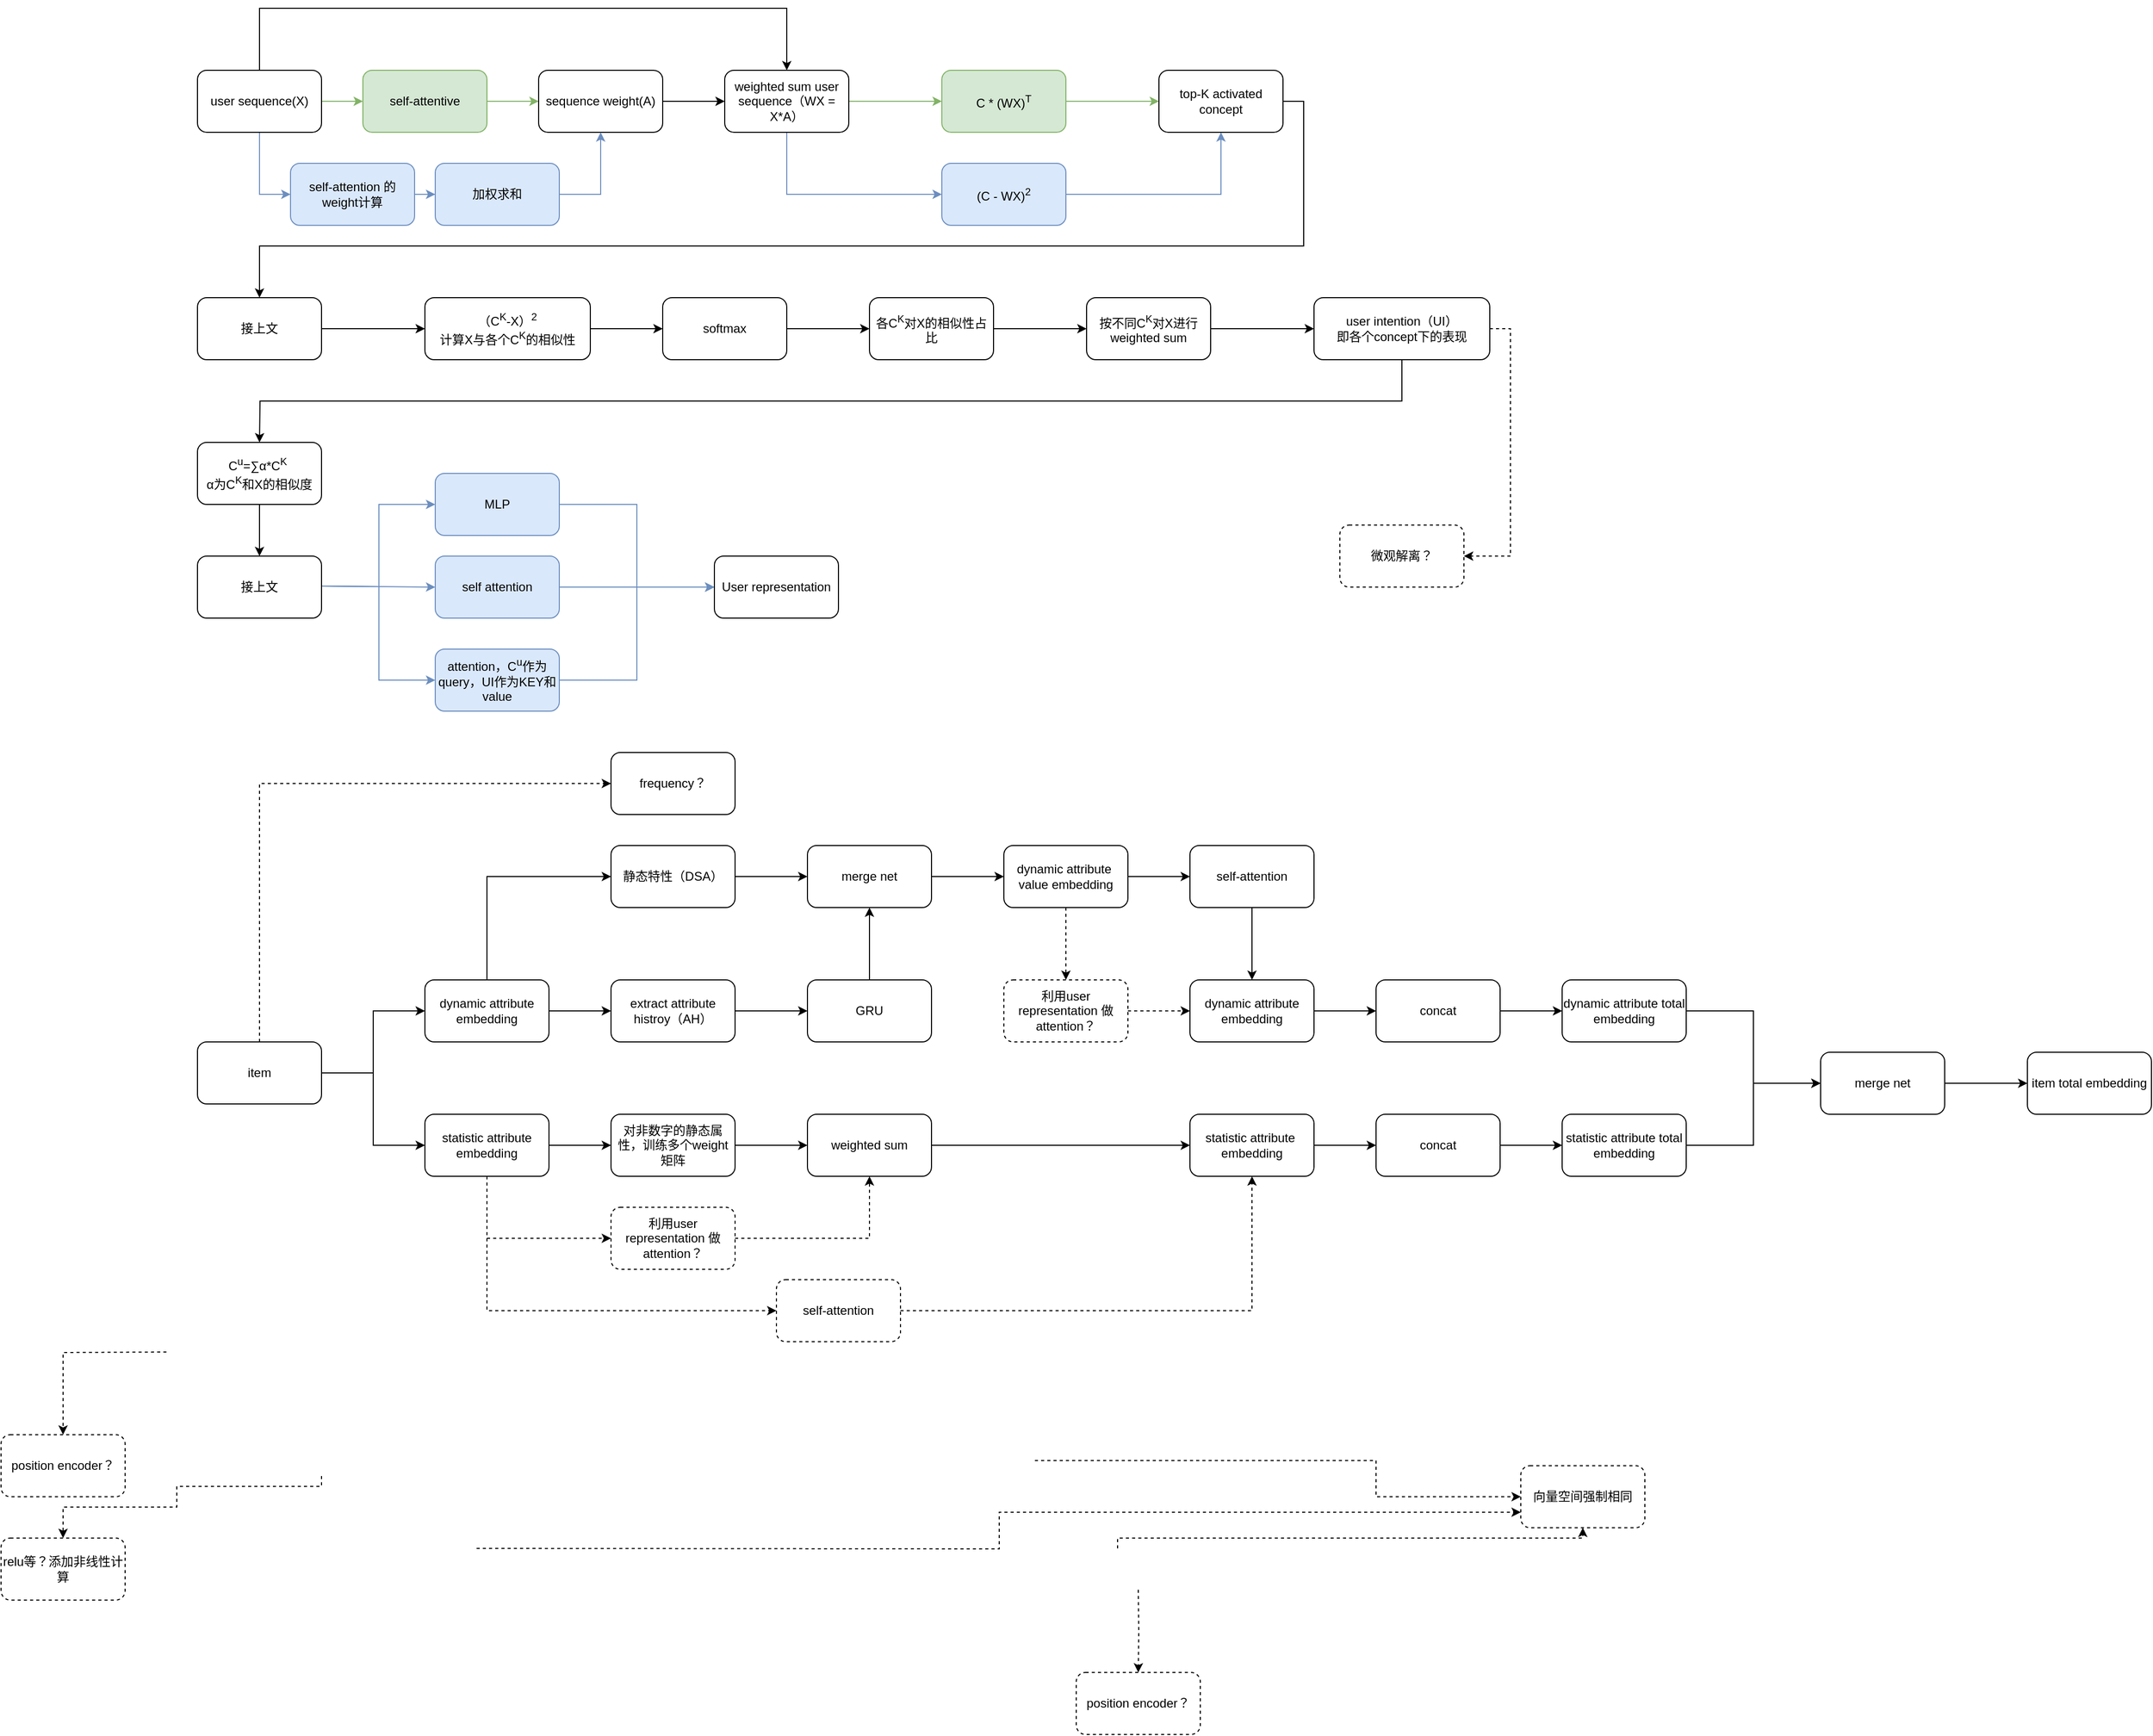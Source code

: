 <mxfile version="21.6.1" type="github">
  <diagram id="C5RBs43oDa-KdzZeNtuy" name="Page-1">
    <mxGraphModel dx="1075" dy="824" grid="1" gridSize="10" guides="1" tooltips="1" connect="1" arrows="1" fold="1" page="1" pageScale="1" pageWidth="4681" pageHeight="3300" math="0" shadow="0">
      <root>
        <mxCell id="WIyWlLk6GJQsqaUBKTNV-0" />
        <mxCell id="WIyWlLk6GJQsqaUBKTNV-1" parent="WIyWlLk6GJQsqaUBKTNV-0" />
        <mxCell id="2eAAJyF8k7LBZb5_VXcL-2" style="edgeStyle=orthogonalEdgeStyle;rounded=0;orthogonalLoop=1;jettySize=auto;html=1;exitX=1;exitY=0.5;exitDx=0;exitDy=0;strokeColor=#82b366;fillColor=#d5e8d4;" parent="WIyWlLk6GJQsqaUBKTNV-1" source="2eAAJyF8k7LBZb5_VXcL-0" target="2eAAJyF8k7LBZb5_VXcL-1" edge="1">
          <mxGeometry relative="1" as="geometry" />
        </mxCell>
        <mxCell id="2eAAJyF8k7LBZb5_VXcL-6" style="edgeStyle=orthogonalEdgeStyle;rounded=0;orthogonalLoop=1;jettySize=auto;html=1;exitX=0.5;exitY=1;exitDx=0;exitDy=0;entryX=0;entryY=0.5;entryDx=0;entryDy=0;strokeColor=#6c8ebf;fillColor=#dae8fc;" parent="WIyWlLk6GJQsqaUBKTNV-1" source="2eAAJyF8k7LBZb5_VXcL-0" target="2eAAJyF8k7LBZb5_VXcL-5" edge="1">
          <mxGeometry relative="1" as="geometry" />
        </mxCell>
        <mxCell id="2eAAJyF8k7LBZb5_VXcL-11" style="edgeStyle=orthogonalEdgeStyle;rounded=0;orthogonalLoop=1;jettySize=auto;html=1;exitX=0.5;exitY=0;exitDx=0;exitDy=0;entryX=0.5;entryY=0;entryDx=0;entryDy=0;" parent="WIyWlLk6GJQsqaUBKTNV-1" source="2eAAJyF8k7LBZb5_VXcL-0" target="2eAAJyF8k7LBZb5_VXcL-10" edge="1">
          <mxGeometry relative="1" as="geometry">
            <Array as="points">
              <mxPoint x="350" y="60" />
              <mxPoint x="860" y="60" />
            </Array>
          </mxGeometry>
        </mxCell>
        <mxCell id="NYPE7BBfCQJ-sV1czfvc-1" style="edgeStyle=orthogonalEdgeStyle;rounded=0;orthogonalLoop=1;jettySize=auto;html=1;exitX=0;exitY=0.5;exitDx=0;exitDy=0;entryX=0.5;entryY=0;entryDx=0;entryDy=0;dashed=1;" edge="1" parent="WIyWlLk6GJQsqaUBKTNV-1" target="NYPE7BBfCQJ-sV1czfvc-0">
          <mxGeometry relative="1" as="geometry">
            <mxPoint x="260" y="1360" as="sourcePoint" />
          </mxGeometry>
        </mxCell>
        <mxCell id="2eAAJyF8k7LBZb5_VXcL-0" value="user sequence(X)" style="rounded=1;whiteSpace=wrap;html=1;" parent="WIyWlLk6GJQsqaUBKTNV-1" vertex="1">
          <mxGeometry x="290" y="120" width="120" height="60" as="geometry" />
        </mxCell>
        <mxCell id="2eAAJyF8k7LBZb5_VXcL-14" style="edgeStyle=orthogonalEdgeStyle;rounded=0;orthogonalLoop=1;jettySize=auto;html=1;exitX=1;exitY=0.5;exitDx=0;exitDy=0;entryX=0;entryY=0.5;entryDx=0;entryDy=0;strokeColor=#82b366;fillColor=#d5e8d4;" parent="WIyWlLk6GJQsqaUBKTNV-1" source="2eAAJyF8k7LBZb5_VXcL-1" target="2eAAJyF8k7LBZb5_VXcL-3" edge="1">
          <mxGeometry relative="1" as="geometry" />
        </mxCell>
        <mxCell id="2eAAJyF8k7LBZb5_VXcL-1" value="self-attentive" style="rounded=1;whiteSpace=wrap;html=1;strokeColor=#82b366;fillColor=#d5e8d4;" parent="WIyWlLk6GJQsqaUBKTNV-1" vertex="1">
          <mxGeometry x="450" y="120" width="120" height="60" as="geometry" />
        </mxCell>
        <mxCell id="2eAAJyF8k7LBZb5_VXcL-12" style="edgeStyle=orthogonalEdgeStyle;rounded=0;orthogonalLoop=1;jettySize=auto;html=1;exitX=1;exitY=0.5;exitDx=0;exitDy=0;" parent="WIyWlLk6GJQsqaUBKTNV-1" source="2eAAJyF8k7LBZb5_VXcL-3" target="2eAAJyF8k7LBZb5_VXcL-10" edge="1">
          <mxGeometry relative="1" as="geometry" />
        </mxCell>
        <mxCell id="2eAAJyF8k7LBZb5_VXcL-3" value="sequence weight(A)" style="rounded=1;whiteSpace=wrap;html=1;" parent="WIyWlLk6GJQsqaUBKTNV-1" vertex="1">
          <mxGeometry x="620" y="120" width="120" height="60" as="geometry" />
        </mxCell>
        <mxCell id="2eAAJyF8k7LBZb5_VXcL-8" style="edgeStyle=orthogonalEdgeStyle;rounded=0;orthogonalLoop=1;jettySize=auto;html=1;exitX=1;exitY=0.5;exitDx=0;exitDy=0;strokeColor=#6c8ebf;fillColor=#dae8fc;" parent="WIyWlLk6GJQsqaUBKTNV-1" source="2eAAJyF8k7LBZb5_VXcL-5" target="2eAAJyF8k7LBZb5_VXcL-7" edge="1">
          <mxGeometry relative="1" as="geometry" />
        </mxCell>
        <mxCell id="NYPE7BBfCQJ-sV1czfvc-3" style="edgeStyle=orthogonalEdgeStyle;rounded=0;orthogonalLoop=1;jettySize=auto;html=1;exitX=0.5;exitY=1;exitDx=0;exitDy=0;entryX=0.5;entryY=0;entryDx=0;entryDy=0;dashed=1;" edge="1" parent="WIyWlLk6GJQsqaUBKTNV-1" target="NYPE7BBfCQJ-sV1czfvc-2">
          <mxGeometry relative="1" as="geometry">
            <mxPoint x="410" y="1480" as="sourcePoint" />
            <Array as="points">
              <mxPoint x="410" y="1490" />
              <mxPoint x="270" y="1490" />
              <mxPoint x="270" y="1510" />
              <mxPoint x="160" y="1510" />
            </Array>
          </mxGeometry>
        </mxCell>
        <mxCell id="2eAAJyF8k7LBZb5_VXcL-5" value="self-attention 的 weight计算" style="rounded=1;whiteSpace=wrap;html=1;strokeColor=#6c8ebf;fillColor=#dae8fc;" parent="WIyWlLk6GJQsqaUBKTNV-1" vertex="1">
          <mxGeometry x="380" y="210" width="120" height="60" as="geometry" />
        </mxCell>
        <mxCell id="2eAAJyF8k7LBZb5_VXcL-9" style="edgeStyle=orthogonalEdgeStyle;rounded=0;orthogonalLoop=1;jettySize=auto;html=1;exitX=1;exitY=0.5;exitDx=0;exitDy=0;entryX=0.5;entryY=1;entryDx=0;entryDy=0;strokeColor=#6c8ebf;fillColor=#dae8fc;" parent="WIyWlLk6GJQsqaUBKTNV-1" source="2eAAJyF8k7LBZb5_VXcL-7" target="2eAAJyF8k7LBZb5_VXcL-3" edge="1">
          <mxGeometry relative="1" as="geometry" />
        </mxCell>
        <mxCell id="2eAAJyF8k7LBZb5_VXcL-7" value="加权求和" style="rounded=1;whiteSpace=wrap;html=1;strokeColor=#6c8ebf;fillColor=#dae8fc;" parent="WIyWlLk6GJQsqaUBKTNV-1" vertex="1">
          <mxGeometry x="520" y="210" width="120" height="60" as="geometry" />
        </mxCell>
        <mxCell id="2eAAJyF8k7LBZb5_VXcL-19" style="edgeStyle=orthogonalEdgeStyle;rounded=0;orthogonalLoop=1;jettySize=auto;html=1;exitX=1;exitY=0.5;exitDx=0;exitDy=0;fillColor=#d5e8d4;strokeColor=#82b366;" parent="WIyWlLk6GJQsqaUBKTNV-1" source="2eAAJyF8k7LBZb5_VXcL-10" edge="1">
          <mxGeometry relative="1" as="geometry">
            <mxPoint x="1010" y="150" as="targetPoint" />
          </mxGeometry>
        </mxCell>
        <mxCell id="2eAAJyF8k7LBZb5_VXcL-23" style="edgeStyle=orthogonalEdgeStyle;rounded=0;orthogonalLoop=1;jettySize=auto;html=1;exitX=0.5;exitY=1;exitDx=0;exitDy=0;entryX=0;entryY=0.5;entryDx=0;entryDy=0;fillColor=#dae8fc;strokeColor=#6c8ebf;" parent="WIyWlLk6GJQsqaUBKTNV-1" source="2eAAJyF8k7LBZb5_VXcL-10" target="2eAAJyF8k7LBZb5_VXcL-21" edge="1">
          <mxGeometry relative="1" as="geometry" />
        </mxCell>
        <mxCell id="2eAAJyF8k7LBZb5_VXcL-10" value="weighted sum user sequence（WX = X*A）" style="rounded=1;whiteSpace=wrap;html=1;" parent="WIyWlLk6GJQsqaUBKTNV-1" vertex="1">
          <mxGeometry x="800" y="120" width="120" height="60" as="geometry" />
        </mxCell>
        <mxCell id="2eAAJyF8k7LBZb5_VXcL-25" style="edgeStyle=orthogonalEdgeStyle;rounded=0;orthogonalLoop=1;jettySize=auto;html=1;exitX=1;exitY=0.5;exitDx=0;exitDy=0;entryX=0;entryY=0.5;entryDx=0;entryDy=0;fillColor=#d5e8d4;strokeColor=#82b366;" parent="WIyWlLk6GJQsqaUBKTNV-1" source="2eAAJyF8k7LBZb5_VXcL-20" target="2eAAJyF8k7LBZb5_VXcL-24" edge="1">
          <mxGeometry relative="1" as="geometry" />
        </mxCell>
        <mxCell id="2eAAJyF8k7LBZb5_VXcL-20" value="C * (WX)&lt;sup&gt;T&lt;/sup&gt;" style="rounded=1;whiteSpace=wrap;html=1;fillColor=#d5e8d4;strokeColor=#82b366;" parent="WIyWlLk6GJQsqaUBKTNV-1" vertex="1">
          <mxGeometry x="1010" y="120" width="120" height="60" as="geometry" />
        </mxCell>
        <mxCell id="2eAAJyF8k7LBZb5_VXcL-26" style="edgeStyle=orthogonalEdgeStyle;rounded=0;orthogonalLoop=1;jettySize=auto;html=1;exitX=1;exitY=0.5;exitDx=0;exitDy=0;entryX=0.5;entryY=1;entryDx=0;entryDy=0;fillColor=#dae8fc;strokeColor=#6c8ebf;" parent="WIyWlLk6GJQsqaUBKTNV-1" source="2eAAJyF8k7LBZb5_VXcL-21" target="2eAAJyF8k7LBZb5_VXcL-24" edge="1">
          <mxGeometry relative="1" as="geometry" />
        </mxCell>
        <mxCell id="NYPE7BBfCQJ-sV1czfvc-10" style="edgeStyle=orthogonalEdgeStyle;rounded=0;orthogonalLoop=1;jettySize=auto;html=1;exitX=1;exitY=0.75;exitDx=0;exitDy=0;dashed=1;" edge="1" parent="WIyWlLk6GJQsqaUBKTNV-1" target="NYPE7BBfCQJ-sV1czfvc-7">
          <mxGeometry relative="1" as="geometry">
            <mxPoint x="1100" y="1465" as="sourcePoint" />
            <Array as="points">
              <mxPoint x="1430" y="1465" />
              <mxPoint x="1430" y="1500" />
            </Array>
          </mxGeometry>
        </mxCell>
        <mxCell id="2eAAJyF8k7LBZb5_VXcL-21" value="(C - WX)&lt;sup&gt;2&lt;/sup&gt;" style="rounded=1;whiteSpace=wrap;html=1;fillColor=#dae8fc;strokeColor=#6c8ebf;" parent="WIyWlLk6GJQsqaUBKTNV-1" vertex="1">
          <mxGeometry x="1010" y="210" width="120" height="60" as="geometry" />
        </mxCell>
        <mxCell id="2eAAJyF8k7LBZb5_VXcL-28" style="edgeStyle=orthogonalEdgeStyle;rounded=0;orthogonalLoop=1;jettySize=auto;html=1;exitX=1;exitY=0.5;exitDx=0;exitDy=0;entryX=0.5;entryY=0;entryDx=0;entryDy=0;" parent="WIyWlLk6GJQsqaUBKTNV-1" source="2eAAJyF8k7LBZb5_VXcL-24" target="2eAAJyF8k7LBZb5_VXcL-27" edge="1">
          <mxGeometry relative="1" as="geometry">
            <Array as="points">
              <mxPoint x="1360" y="150" />
              <mxPoint x="1360" y="290" />
              <mxPoint x="350" y="290" />
            </Array>
          </mxGeometry>
        </mxCell>
        <mxCell id="2eAAJyF8k7LBZb5_VXcL-24" value="top-K activated concept" style="rounded=1;whiteSpace=wrap;html=1;" parent="WIyWlLk6GJQsqaUBKTNV-1" vertex="1">
          <mxGeometry x="1220" y="120" width="120" height="60" as="geometry" />
        </mxCell>
        <mxCell id="2eAAJyF8k7LBZb5_VXcL-31" style="edgeStyle=orthogonalEdgeStyle;rounded=0;orthogonalLoop=1;jettySize=auto;html=1;exitX=1;exitY=0.5;exitDx=0;exitDy=0;" parent="WIyWlLk6GJQsqaUBKTNV-1" source="2eAAJyF8k7LBZb5_VXcL-27" edge="1">
          <mxGeometry relative="1" as="geometry">
            <mxPoint x="510" y="370" as="targetPoint" />
          </mxGeometry>
        </mxCell>
        <mxCell id="2eAAJyF8k7LBZb5_VXcL-27" value="接上文" style="rounded=1;whiteSpace=wrap;html=1;" parent="WIyWlLk6GJQsqaUBKTNV-1" vertex="1">
          <mxGeometry x="290" y="340" width="120" height="60" as="geometry" />
        </mxCell>
        <mxCell id="2eAAJyF8k7LBZb5_VXcL-34" style="edgeStyle=orthogonalEdgeStyle;rounded=0;orthogonalLoop=1;jettySize=auto;html=1;exitX=1;exitY=0.5;exitDx=0;exitDy=0;" parent="WIyWlLk6GJQsqaUBKTNV-1" source="2eAAJyF8k7LBZb5_VXcL-32" edge="1">
          <mxGeometry relative="1" as="geometry">
            <mxPoint x="740" y="370" as="targetPoint" />
          </mxGeometry>
        </mxCell>
        <mxCell id="NYPE7BBfCQJ-sV1czfvc-11" style="edgeStyle=orthogonalEdgeStyle;rounded=0;orthogonalLoop=1;jettySize=auto;html=1;exitX=0.5;exitY=0;exitDx=0;exitDy=0;entryX=0;entryY=0.75;entryDx=0;entryDy=0;dashed=1;" edge="1" parent="WIyWlLk6GJQsqaUBKTNV-1" target="NYPE7BBfCQJ-sV1czfvc-7">
          <mxGeometry relative="1" as="geometry">
            <mxPoint x="560" y="1550" as="sourcePoint" />
          </mxGeometry>
        </mxCell>
        <mxCell id="2eAAJyF8k7LBZb5_VXcL-32" value="（C&lt;sup&gt;K&lt;/sup&gt;-X）&lt;sup&gt;2&lt;/sup&gt;&lt;br&gt;计算X与各个C&lt;sup&gt;K&lt;/sup&gt;的相似性" style="rounded=1;whiteSpace=wrap;html=1;" parent="WIyWlLk6GJQsqaUBKTNV-1" vertex="1">
          <mxGeometry x="510" y="340" width="160" height="60" as="geometry" />
        </mxCell>
        <mxCell id="2eAAJyF8k7LBZb5_VXcL-36" style="edgeStyle=orthogonalEdgeStyle;rounded=0;orthogonalLoop=1;jettySize=auto;html=1;exitX=1;exitY=0.5;exitDx=0;exitDy=0;" parent="WIyWlLk6GJQsqaUBKTNV-1" source="2eAAJyF8k7LBZb5_VXcL-35" edge="1">
          <mxGeometry relative="1" as="geometry">
            <mxPoint x="940" y="370" as="targetPoint" />
          </mxGeometry>
        </mxCell>
        <mxCell id="2eAAJyF8k7LBZb5_VXcL-35" value="softmax" style="rounded=1;whiteSpace=wrap;html=1;" parent="WIyWlLk6GJQsqaUBKTNV-1" vertex="1">
          <mxGeometry x="740" y="340" width="120" height="60" as="geometry" />
        </mxCell>
        <mxCell id="2eAAJyF8k7LBZb5_VXcL-38" style="edgeStyle=orthogonalEdgeStyle;rounded=0;orthogonalLoop=1;jettySize=auto;html=1;exitX=1;exitY=0.5;exitDx=0;exitDy=0;" parent="WIyWlLk6GJQsqaUBKTNV-1" source="2eAAJyF8k7LBZb5_VXcL-37" edge="1">
          <mxGeometry relative="1" as="geometry">
            <mxPoint x="1150" y="370" as="targetPoint" />
          </mxGeometry>
        </mxCell>
        <mxCell id="2eAAJyF8k7LBZb5_VXcL-37" value="各C&lt;sup style=&quot;border-color: var(--border-color);&quot;&gt;K&lt;/sup&gt;对X的相似性占比" style="rounded=1;whiteSpace=wrap;html=1;" parent="WIyWlLk6GJQsqaUBKTNV-1" vertex="1">
          <mxGeometry x="940" y="340" width="120" height="60" as="geometry" />
        </mxCell>
        <mxCell id="2eAAJyF8k7LBZb5_VXcL-41" style="edgeStyle=orthogonalEdgeStyle;rounded=0;orthogonalLoop=1;jettySize=auto;html=1;exitX=1;exitY=0.5;exitDx=0;exitDy=0;" parent="WIyWlLk6GJQsqaUBKTNV-1" source="2eAAJyF8k7LBZb5_VXcL-39" target="2eAAJyF8k7LBZb5_VXcL-40" edge="1">
          <mxGeometry relative="1" as="geometry" />
        </mxCell>
        <mxCell id="NYPE7BBfCQJ-sV1czfvc-12" style="edgeStyle=orthogonalEdgeStyle;rounded=0;orthogonalLoop=1;jettySize=auto;html=1;exitX=0.5;exitY=0;exitDx=0;exitDy=0;entryX=0.5;entryY=1;entryDx=0;entryDy=0;dashed=1;" edge="1" parent="WIyWlLk6GJQsqaUBKTNV-1" target="NYPE7BBfCQJ-sV1czfvc-7">
          <mxGeometry relative="1" as="geometry">
            <mxPoint x="1180" y="1550" as="sourcePoint" />
            <Array as="points">
              <mxPoint x="1180" y="1540" />
              <mxPoint x="1630" y="1540" />
            </Array>
          </mxGeometry>
        </mxCell>
        <mxCell id="NYPE7BBfCQJ-sV1czfvc-16" style="edgeStyle=orthogonalEdgeStyle;rounded=0;orthogonalLoop=1;jettySize=auto;html=1;exitX=0.5;exitY=1;exitDx=0;exitDy=0;entryX=0.5;entryY=0;entryDx=0;entryDy=0;dashed=1;" edge="1" parent="WIyWlLk6GJQsqaUBKTNV-1" target="NYPE7BBfCQJ-sV1czfvc-15">
          <mxGeometry relative="1" as="geometry">
            <mxPoint x="1200" y="1590" as="sourcePoint" />
          </mxGeometry>
        </mxCell>
        <mxCell id="2eAAJyF8k7LBZb5_VXcL-39" value="按不同C&lt;sup style=&quot;border-color: var(--border-color);&quot;&gt;K&lt;/sup&gt;对X进行weighted sum" style="rounded=1;whiteSpace=wrap;html=1;" parent="WIyWlLk6GJQsqaUBKTNV-1" vertex="1">
          <mxGeometry x="1150" y="340" width="120" height="60" as="geometry" />
        </mxCell>
        <mxCell id="2eAAJyF8k7LBZb5_VXcL-42" style="edgeStyle=orthogonalEdgeStyle;rounded=0;orthogonalLoop=1;jettySize=auto;html=1;exitX=0.5;exitY=1;exitDx=0;exitDy=0;" parent="WIyWlLk6GJQsqaUBKTNV-1" source="2eAAJyF8k7LBZb5_VXcL-40" edge="1">
          <mxGeometry relative="1" as="geometry">
            <mxPoint x="350" y="480" as="targetPoint" />
          </mxGeometry>
        </mxCell>
        <mxCell id="NYPE7BBfCQJ-sV1czfvc-21" style="edgeStyle=orthogonalEdgeStyle;rounded=0;orthogonalLoop=1;jettySize=auto;html=1;exitX=1;exitY=0.5;exitDx=0;exitDy=0;entryX=1;entryY=0.5;entryDx=0;entryDy=0;dashed=1;" edge="1" parent="WIyWlLk6GJQsqaUBKTNV-1" source="2eAAJyF8k7LBZb5_VXcL-40" target="NYPE7BBfCQJ-sV1czfvc-20">
          <mxGeometry relative="1" as="geometry" />
        </mxCell>
        <mxCell id="2eAAJyF8k7LBZb5_VXcL-40" value="user intention（UI）&lt;br&gt;即各个concept下的表现" style="rounded=1;whiteSpace=wrap;html=1;" parent="WIyWlLk6GJQsqaUBKTNV-1" vertex="1">
          <mxGeometry x="1370" y="340" width="170" height="60" as="geometry" />
        </mxCell>
        <mxCell id="2eAAJyF8k7LBZb5_VXcL-60" style="edgeStyle=orthogonalEdgeStyle;rounded=0;orthogonalLoop=1;jettySize=auto;html=1;exitX=1;exitY=0.5;exitDx=0;exitDy=0;entryX=0;entryY=0.5;entryDx=0;entryDy=0;fillColor=#dae8fc;strokeColor=#6c8ebf;" parent="WIyWlLk6GJQsqaUBKTNV-1" target="2eAAJyF8k7LBZb5_VXcL-46" edge="1">
          <mxGeometry relative="1" as="geometry">
            <mxPoint x="410" y="619" as="sourcePoint" />
          </mxGeometry>
        </mxCell>
        <mxCell id="2eAAJyF8k7LBZb5_VXcL-61" style="edgeStyle=orthogonalEdgeStyle;rounded=0;orthogonalLoop=1;jettySize=auto;html=1;exitX=1;exitY=0.5;exitDx=0;exitDy=0;entryX=0;entryY=0.5;entryDx=0;entryDy=0;fillColor=#dae8fc;strokeColor=#6c8ebf;" parent="WIyWlLk6GJQsqaUBKTNV-1" target="2eAAJyF8k7LBZb5_VXcL-47" edge="1">
          <mxGeometry relative="1" as="geometry">
            <mxPoint x="410" y="619" as="sourcePoint" />
          </mxGeometry>
        </mxCell>
        <mxCell id="2eAAJyF8k7LBZb5_VXcL-62" style="edgeStyle=orthogonalEdgeStyle;rounded=0;orthogonalLoop=1;jettySize=auto;html=1;exitX=1;exitY=0.5;exitDx=0;exitDy=0;entryX=0;entryY=0.5;entryDx=0;entryDy=0;fillColor=#dae8fc;strokeColor=#6c8ebf;" parent="WIyWlLk6GJQsqaUBKTNV-1" target="2eAAJyF8k7LBZb5_VXcL-49" edge="1">
          <mxGeometry relative="1" as="geometry">
            <mxPoint x="410" y="619" as="sourcePoint" />
          </mxGeometry>
        </mxCell>
        <mxCell id="2eAAJyF8k7LBZb5_VXcL-43" value="接上文" style="rounded=1;whiteSpace=wrap;html=1;" parent="WIyWlLk6GJQsqaUBKTNV-1" vertex="1">
          <mxGeometry x="290" y="590" width="120" height="60" as="geometry" />
        </mxCell>
        <mxCell id="2eAAJyF8k7LBZb5_VXcL-56" style="edgeStyle=orthogonalEdgeStyle;rounded=0;orthogonalLoop=1;jettySize=auto;html=1;exitX=1;exitY=0.5;exitDx=0;exitDy=0;entryX=0;entryY=0.5;entryDx=0;entryDy=0;fillColor=#dae8fc;strokeColor=#6c8ebf;" parent="WIyWlLk6GJQsqaUBKTNV-1" source="2eAAJyF8k7LBZb5_VXcL-46" target="2eAAJyF8k7LBZb5_VXcL-55" edge="1">
          <mxGeometry relative="1" as="geometry" />
        </mxCell>
        <mxCell id="2eAAJyF8k7LBZb5_VXcL-46" value="MLP" style="rounded=1;whiteSpace=wrap;html=1;fillColor=#dae8fc;strokeColor=#6c8ebf;" parent="WIyWlLk6GJQsqaUBKTNV-1" vertex="1">
          <mxGeometry x="520" y="510" width="120" height="60" as="geometry" />
        </mxCell>
        <mxCell id="2eAAJyF8k7LBZb5_VXcL-57" style="edgeStyle=orthogonalEdgeStyle;rounded=0;orthogonalLoop=1;jettySize=auto;html=1;exitX=1;exitY=0.5;exitDx=0;exitDy=0;fillColor=#dae8fc;strokeColor=#6c8ebf;" parent="WIyWlLk6GJQsqaUBKTNV-1" source="2eAAJyF8k7LBZb5_VXcL-47" edge="1">
          <mxGeometry relative="1" as="geometry">
            <mxPoint x="790" y="620" as="targetPoint" />
          </mxGeometry>
        </mxCell>
        <mxCell id="2eAAJyF8k7LBZb5_VXcL-47" value="self attention" style="rounded=1;whiteSpace=wrap;html=1;fillColor=#dae8fc;strokeColor=#6c8ebf;" parent="WIyWlLk6GJQsqaUBKTNV-1" vertex="1">
          <mxGeometry x="520" y="590" width="120" height="60" as="geometry" />
        </mxCell>
        <mxCell id="2eAAJyF8k7LBZb5_VXcL-59" style="edgeStyle=orthogonalEdgeStyle;rounded=0;orthogonalLoop=1;jettySize=auto;html=1;exitX=1;exitY=0.5;exitDx=0;exitDy=0;entryX=0;entryY=0.5;entryDx=0;entryDy=0;fillColor=#dae8fc;strokeColor=#6c8ebf;" parent="WIyWlLk6GJQsqaUBKTNV-1" source="2eAAJyF8k7LBZb5_VXcL-49" target="2eAAJyF8k7LBZb5_VXcL-55" edge="1">
          <mxGeometry relative="1" as="geometry" />
        </mxCell>
        <mxCell id="2eAAJyF8k7LBZb5_VXcL-49" value="attention，C&lt;sup&gt;u&lt;/sup&gt;作为query，UI作为KEY和value" style="rounded=1;whiteSpace=wrap;html=1;fillColor=#dae8fc;strokeColor=#6c8ebf;" parent="WIyWlLk6GJQsqaUBKTNV-1" vertex="1">
          <mxGeometry x="520" y="680" width="120" height="60" as="geometry" />
        </mxCell>
        <mxCell id="2eAAJyF8k7LBZb5_VXcL-54" style="edgeStyle=orthogonalEdgeStyle;rounded=0;orthogonalLoop=1;jettySize=auto;html=1;exitX=0.5;exitY=1;exitDx=0;exitDy=0;entryX=0.5;entryY=0;entryDx=0;entryDy=0;" parent="WIyWlLk6GJQsqaUBKTNV-1" source="2eAAJyF8k7LBZb5_VXcL-53" target="2eAAJyF8k7LBZb5_VXcL-43" edge="1">
          <mxGeometry relative="1" as="geometry" />
        </mxCell>
        <mxCell id="2eAAJyF8k7LBZb5_VXcL-53" value="C&lt;sup&gt;u&lt;/sup&gt;=∑α*C&lt;sup style=&quot;border-color: var(--border-color);&quot;&gt;K&lt;/sup&gt;&amp;nbsp;&lt;br&gt;α为C&lt;sup style=&quot;border-color: var(--border-color);&quot;&gt;K&lt;/sup&gt;&lt;span style=&quot;border-color: var(--border-color);&quot;&gt;和&lt;/span&gt;X的相似度" style="rounded=1;whiteSpace=wrap;html=1;" parent="WIyWlLk6GJQsqaUBKTNV-1" vertex="1">
          <mxGeometry x="290" y="480" width="120" height="60" as="geometry" />
        </mxCell>
        <mxCell id="2eAAJyF8k7LBZb5_VXcL-55" value="User representation" style="rounded=1;whiteSpace=wrap;html=1;" parent="WIyWlLk6GJQsqaUBKTNV-1" vertex="1">
          <mxGeometry x="790" y="590" width="120" height="60" as="geometry" />
        </mxCell>
        <mxCell id="2eAAJyF8k7LBZb5_VXcL-66" style="edgeStyle=orthogonalEdgeStyle;rounded=0;orthogonalLoop=1;jettySize=auto;html=1;exitX=1;exitY=0.5;exitDx=0;exitDy=0;entryX=0;entryY=0.5;entryDx=0;entryDy=0;" parent="WIyWlLk6GJQsqaUBKTNV-1" source="2eAAJyF8k7LBZb5_VXcL-63" target="2eAAJyF8k7LBZb5_VXcL-64" edge="1">
          <mxGeometry relative="1" as="geometry" />
        </mxCell>
        <mxCell id="2eAAJyF8k7LBZb5_VXcL-68" style="edgeStyle=orthogonalEdgeStyle;rounded=0;orthogonalLoop=1;jettySize=auto;html=1;exitX=1;exitY=0.5;exitDx=0;exitDy=0;entryX=0;entryY=0.5;entryDx=0;entryDy=0;" parent="WIyWlLk6GJQsqaUBKTNV-1" source="2eAAJyF8k7LBZb5_VXcL-63" target="2eAAJyF8k7LBZb5_VXcL-65" edge="1">
          <mxGeometry relative="1" as="geometry" />
        </mxCell>
        <mxCell id="2eAAJyF8k7LBZb5_VXcL-76" style="edgeStyle=orthogonalEdgeStyle;rounded=0;orthogonalLoop=1;jettySize=auto;html=1;exitX=0.5;exitY=0;exitDx=0;exitDy=0;entryX=0;entryY=0.5;entryDx=0;entryDy=0;dashed=1;" parent="WIyWlLk6GJQsqaUBKTNV-1" source="2eAAJyF8k7LBZb5_VXcL-63" target="2eAAJyF8k7LBZb5_VXcL-75" edge="1">
          <mxGeometry relative="1" as="geometry" />
        </mxCell>
        <mxCell id="2eAAJyF8k7LBZb5_VXcL-63" value="item" style="rounded=1;whiteSpace=wrap;html=1;" parent="WIyWlLk6GJQsqaUBKTNV-1" vertex="1">
          <mxGeometry x="290" y="1060" width="120" height="60" as="geometry" />
        </mxCell>
        <mxCell id="2eAAJyF8k7LBZb5_VXcL-69" style="edgeStyle=orthogonalEdgeStyle;rounded=0;orthogonalLoop=1;jettySize=auto;html=1;exitX=1;exitY=0.5;exitDx=0;exitDy=0;" parent="WIyWlLk6GJQsqaUBKTNV-1" source="2eAAJyF8k7LBZb5_VXcL-64" edge="1">
          <mxGeometry relative="1" as="geometry">
            <mxPoint x="690" y="1030" as="targetPoint" />
          </mxGeometry>
        </mxCell>
        <mxCell id="2eAAJyF8k7LBZb5_VXcL-74" style="edgeStyle=orthogonalEdgeStyle;rounded=0;orthogonalLoop=1;jettySize=auto;html=1;exitX=0.5;exitY=0;exitDx=0;exitDy=0;entryX=0;entryY=0.5;entryDx=0;entryDy=0;" parent="WIyWlLk6GJQsqaUBKTNV-1" source="2eAAJyF8k7LBZb5_VXcL-64" target="2eAAJyF8k7LBZb5_VXcL-73" edge="1">
          <mxGeometry relative="1" as="geometry" />
        </mxCell>
        <mxCell id="2eAAJyF8k7LBZb5_VXcL-64" value="dynamic attribute embedding" style="rounded=1;whiteSpace=wrap;html=1;" parent="WIyWlLk6GJQsqaUBKTNV-1" vertex="1">
          <mxGeometry x="510" y="1000" width="120" height="60" as="geometry" />
        </mxCell>
        <mxCell id="2eAAJyF8k7LBZb5_VXcL-91" style="edgeStyle=orthogonalEdgeStyle;rounded=0;orthogonalLoop=1;jettySize=auto;html=1;exitX=1;exitY=0.5;exitDx=0;exitDy=0;" parent="WIyWlLk6GJQsqaUBKTNV-1" source="2eAAJyF8k7LBZb5_VXcL-65" edge="1">
          <mxGeometry relative="1" as="geometry">
            <mxPoint x="690" y="1160" as="targetPoint" />
          </mxGeometry>
        </mxCell>
        <mxCell id="2eAAJyF8k7LBZb5_VXcL-117" style="edgeStyle=orthogonalEdgeStyle;rounded=0;orthogonalLoop=1;jettySize=auto;html=1;exitX=0.5;exitY=1;exitDx=0;exitDy=0;entryX=0;entryY=0.5;entryDx=0;entryDy=0;dashed=1;" parent="WIyWlLk6GJQsqaUBKTNV-1" source="2eAAJyF8k7LBZb5_VXcL-65" target="2eAAJyF8k7LBZb5_VXcL-116" edge="1">
          <mxGeometry relative="1" as="geometry" />
        </mxCell>
        <mxCell id="NYPE7BBfCQJ-sV1czfvc-18" style="edgeStyle=orthogonalEdgeStyle;rounded=0;orthogonalLoop=1;jettySize=auto;html=1;exitX=0.5;exitY=1;exitDx=0;exitDy=0;entryX=0;entryY=0.5;entryDx=0;entryDy=0;dashed=1;" edge="1" parent="WIyWlLk6GJQsqaUBKTNV-1" source="2eAAJyF8k7LBZb5_VXcL-65" target="NYPE7BBfCQJ-sV1czfvc-17">
          <mxGeometry relative="1" as="geometry" />
        </mxCell>
        <mxCell id="2eAAJyF8k7LBZb5_VXcL-65" value="statistic attribute&lt;br&gt;embedding" style="rounded=1;whiteSpace=wrap;html=1;" parent="WIyWlLk6GJQsqaUBKTNV-1" vertex="1">
          <mxGeometry x="510" y="1130" width="120" height="60" as="geometry" />
        </mxCell>
        <mxCell id="2eAAJyF8k7LBZb5_VXcL-71" style="edgeStyle=orthogonalEdgeStyle;rounded=0;orthogonalLoop=1;jettySize=auto;html=1;exitX=1;exitY=0.5;exitDx=0;exitDy=0;" parent="WIyWlLk6GJQsqaUBKTNV-1" source="2eAAJyF8k7LBZb5_VXcL-70" edge="1">
          <mxGeometry relative="1" as="geometry">
            <mxPoint x="880" y="1030" as="targetPoint" />
          </mxGeometry>
        </mxCell>
        <mxCell id="2eAAJyF8k7LBZb5_VXcL-70" value="extract attribute histroy（AH）" style="rounded=1;whiteSpace=wrap;html=1;" parent="WIyWlLk6GJQsqaUBKTNV-1" vertex="1">
          <mxGeometry x="690" y="1000" width="120" height="60" as="geometry" />
        </mxCell>
        <mxCell id="2eAAJyF8k7LBZb5_VXcL-79" style="edgeStyle=orthogonalEdgeStyle;rounded=0;orthogonalLoop=1;jettySize=auto;html=1;exitX=0.5;exitY=0;exitDx=0;exitDy=0;entryX=0.5;entryY=1;entryDx=0;entryDy=0;" parent="WIyWlLk6GJQsqaUBKTNV-1" source="2eAAJyF8k7LBZb5_VXcL-72" target="2eAAJyF8k7LBZb5_VXcL-77" edge="1">
          <mxGeometry relative="1" as="geometry" />
        </mxCell>
        <mxCell id="2eAAJyF8k7LBZb5_VXcL-72" value="GRU" style="rounded=1;whiteSpace=wrap;html=1;" parent="WIyWlLk6GJQsqaUBKTNV-1" vertex="1">
          <mxGeometry x="880" y="1000" width="120" height="60" as="geometry" />
        </mxCell>
        <mxCell id="2eAAJyF8k7LBZb5_VXcL-78" style="edgeStyle=orthogonalEdgeStyle;rounded=0;orthogonalLoop=1;jettySize=auto;html=1;exitX=1;exitY=0.5;exitDx=0;exitDy=0;" parent="WIyWlLk6GJQsqaUBKTNV-1" source="2eAAJyF8k7LBZb5_VXcL-73" target="2eAAJyF8k7LBZb5_VXcL-77" edge="1">
          <mxGeometry relative="1" as="geometry" />
        </mxCell>
        <mxCell id="2eAAJyF8k7LBZb5_VXcL-73" value="静态特性（DSA）" style="rounded=1;whiteSpace=wrap;html=1;" parent="WIyWlLk6GJQsqaUBKTNV-1" vertex="1">
          <mxGeometry x="690" y="870" width="120" height="60" as="geometry" />
        </mxCell>
        <mxCell id="2eAAJyF8k7LBZb5_VXcL-75" value="frequency？" style="rounded=1;whiteSpace=wrap;html=1;" parent="WIyWlLk6GJQsqaUBKTNV-1" vertex="1">
          <mxGeometry x="690" y="780" width="120" height="60" as="geometry" />
        </mxCell>
        <mxCell id="2eAAJyF8k7LBZb5_VXcL-81" style="edgeStyle=orthogonalEdgeStyle;rounded=0;orthogonalLoop=1;jettySize=auto;html=1;exitX=1;exitY=0.5;exitDx=0;exitDy=0;" parent="WIyWlLk6GJQsqaUBKTNV-1" source="2eAAJyF8k7LBZb5_VXcL-77" target="2eAAJyF8k7LBZb5_VXcL-80" edge="1">
          <mxGeometry relative="1" as="geometry" />
        </mxCell>
        <mxCell id="2eAAJyF8k7LBZb5_VXcL-77" value="merge net" style="rounded=1;whiteSpace=wrap;html=1;" parent="WIyWlLk6GJQsqaUBKTNV-1" vertex="1">
          <mxGeometry x="880" y="870" width="120" height="60" as="geometry" />
        </mxCell>
        <mxCell id="2eAAJyF8k7LBZb5_VXcL-82" style="edgeStyle=orthogonalEdgeStyle;rounded=0;orthogonalLoop=1;jettySize=auto;html=1;exitX=1;exitY=0.5;exitDx=0;exitDy=0;" parent="WIyWlLk6GJQsqaUBKTNV-1" source="2eAAJyF8k7LBZb5_VXcL-80" edge="1">
          <mxGeometry relative="1" as="geometry">
            <mxPoint x="1250" y="900" as="targetPoint" />
          </mxGeometry>
        </mxCell>
        <mxCell id="2eAAJyF8k7LBZb5_VXcL-94" style="edgeStyle=orthogonalEdgeStyle;rounded=0;orthogonalLoop=1;jettySize=auto;html=1;exitX=0.5;exitY=1;exitDx=0;exitDy=0;entryX=0.5;entryY=0;entryDx=0;entryDy=0;dashed=1;" parent="WIyWlLk6GJQsqaUBKTNV-1" source="2eAAJyF8k7LBZb5_VXcL-80" target="2eAAJyF8k7LBZb5_VXcL-93" edge="1">
          <mxGeometry relative="1" as="geometry" />
        </mxCell>
        <mxCell id="2eAAJyF8k7LBZb5_VXcL-80" value="dynamic attribute&amp;nbsp; value embedding" style="rounded=1;whiteSpace=wrap;html=1;" parent="WIyWlLk6GJQsqaUBKTNV-1" vertex="1">
          <mxGeometry x="1070" y="870" width="120" height="60" as="geometry" />
        </mxCell>
        <mxCell id="2eAAJyF8k7LBZb5_VXcL-84" style="edgeStyle=orthogonalEdgeStyle;rounded=0;orthogonalLoop=1;jettySize=auto;html=1;exitX=0.5;exitY=1;exitDx=0;exitDy=0;" parent="WIyWlLk6GJQsqaUBKTNV-1" source="2eAAJyF8k7LBZb5_VXcL-83" edge="1">
          <mxGeometry relative="1" as="geometry">
            <mxPoint x="1310" y="1000" as="targetPoint" />
          </mxGeometry>
        </mxCell>
        <mxCell id="2eAAJyF8k7LBZb5_VXcL-83" value="self-attention" style="rounded=1;whiteSpace=wrap;html=1;" parent="WIyWlLk6GJQsqaUBKTNV-1" vertex="1">
          <mxGeometry x="1250" y="870" width="120" height="60" as="geometry" />
        </mxCell>
        <mxCell id="2eAAJyF8k7LBZb5_VXcL-88" style="edgeStyle=orthogonalEdgeStyle;rounded=0;orthogonalLoop=1;jettySize=auto;html=1;exitX=1;exitY=0.5;exitDx=0;exitDy=0;entryX=0;entryY=0.5;entryDx=0;entryDy=0;" parent="WIyWlLk6GJQsqaUBKTNV-1" source="2eAAJyF8k7LBZb5_VXcL-85" target="2eAAJyF8k7LBZb5_VXcL-86" edge="1">
          <mxGeometry relative="1" as="geometry" />
        </mxCell>
        <mxCell id="2eAAJyF8k7LBZb5_VXcL-85" value="dynamic attribute embedding" style="rounded=1;whiteSpace=wrap;html=1;" parent="WIyWlLk6GJQsqaUBKTNV-1" vertex="1">
          <mxGeometry x="1250" y="1000" width="120" height="60" as="geometry" />
        </mxCell>
        <mxCell id="2eAAJyF8k7LBZb5_VXcL-90" style="edgeStyle=orthogonalEdgeStyle;rounded=0;orthogonalLoop=1;jettySize=auto;html=1;exitX=1;exitY=0.5;exitDx=0;exitDy=0;entryX=0;entryY=0.5;entryDx=0;entryDy=0;" parent="WIyWlLk6GJQsqaUBKTNV-1" source="2eAAJyF8k7LBZb5_VXcL-86" target="2eAAJyF8k7LBZb5_VXcL-89" edge="1">
          <mxGeometry relative="1" as="geometry" />
        </mxCell>
        <mxCell id="2eAAJyF8k7LBZb5_VXcL-86" value="concat" style="rounded=1;whiteSpace=wrap;html=1;" parent="WIyWlLk6GJQsqaUBKTNV-1" vertex="1">
          <mxGeometry x="1430" y="1000" width="120" height="60" as="geometry" />
        </mxCell>
        <mxCell id="2eAAJyF8k7LBZb5_VXcL-111" style="edgeStyle=orthogonalEdgeStyle;rounded=0;orthogonalLoop=1;jettySize=auto;html=1;exitX=1;exitY=0.5;exitDx=0;exitDy=0;entryX=0;entryY=0.5;entryDx=0;entryDy=0;" parent="WIyWlLk6GJQsqaUBKTNV-1" source="2eAAJyF8k7LBZb5_VXcL-89" target="2eAAJyF8k7LBZb5_VXcL-110" edge="1">
          <mxGeometry relative="1" as="geometry" />
        </mxCell>
        <mxCell id="2eAAJyF8k7LBZb5_VXcL-89" value="dynamic attribute total embedding" style="rounded=1;whiteSpace=wrap;html=1;" parent="WIyWlLk6GJQsqaUBKTNV-1" vertex="1">
          <mxGeometry x="1610" y="1000" width="120" height="60" as="geometry" />
        </mxCell>
        <mxCell id="2eAAJyF8k7LBZb5_VXcL-100" style="edgeStyle=orthogonalEdgeStyle;rounded=0;orthogonalLoop=1;jettySize=auto;html=1;exitX=1;exitY=0.5;exitDx=0;exitDy=0;" parent="WIyWlLk6GJQsqaUBKTNV-1" source="2eAAJyF8k7LBZb5_VXcL-92" edge="1">
          <mxGeometry relative="1" as="geometry">
            <mxPoint x="880" y="1160" as="targetPoint" />
          </mxGeometry>
        </mxCell>
        <mxCell id="2eAAJyF8k7LBZb5_VXcL-92" value="对非数字的静态属性，训练多个weight 矩阵" style="rounded=1;whiteSpace=wrap;html=1;" parent="WIyWlLk6GJQsqaUBKTNV-1" vertex="1">
          <mxGeometry x="690" y="1130" width="120" height="60" as="geometry" />
        </mxCell>
        <mxCell id="2eAAJyF8k7LBZb5_VXcL-95" style="edgeStyle=orthogonalEdgeStyle;rounded=0;orthogonalLoop=1;jettySize=auto;html=1;exitX=1;exitY=0.5;exitDx=0;exitDy=0;entryX=0;entryY=0.5;entryDx=0;entryDy=0;dashed=1;" parent="WIyWlLk6GJQsqaUBKTNV-1" source="2eAAJyF8k7LBZb5_VXcL-93" target="2eAAJyF8k7LBZb5_VXcL-85" edge="1">
          <mxGeometry relative="1" as="geometry" />
        </mxCell>
        <mxCell id="2eAAJyF8k7LBZb5_VXcL-93" value="利用user representation 做attention？" style="rounded=1;whiteSpace=wrap;html=1;dashed=1;" parent="WIyWlLk6GJQsqaUBKTNV-1" vertex="1">
          <mxGeometry x="1070" y="1000" width="120" height="60" as="geometry" />
        </mxCell>
        <mxCell id="2eAAJyF8k7LBZb5_VXcL-102" style="edgeStyle=orthogonalEdgeStyle;rounded=0;orthogonalLoop=1;jettySize=auto;html=1;exitX=1;exitY=0.5;exitDx=0;exitDy=0;entryX=0;entryY=0.5;entryDx=0;entryDy=0;" parent="WIyWlLk6GJQsqaUBKTNV-1" source="2eAAJyF8k7LBZb5_VXcL-101" target="2eAAJyF8k7LBZb5_VXcL-103" edge="1">
          <mxGeometry relative="1" as="geometry">
            <mxPoint x="1050" y="1160" as="targetPoint" />
          </mxGeometry>
        </mxCell>
        <mxCell id="2eAAJyF8k7LBZb5_VXcL-101" value="weighted sum" style="rounded=1;whiteSpace=wrap;html=1;" parent="WIyWlLk6GJQsqaUBKTNV-1" vertex="1">
          <mxGeometry x="880" y="1130" width="120" height="60" as="geometry" />
        </mxCell>
        <mxCell id="2eAAJyF8k7LBZb5_VXcL-104" style="edgeStyle=orthogonalEdgeStyle;rounded=0;orthogonalLoop=1;jettySize=auto;html=1;exitX=1;exitY=0.5;exitDx=0;exitDy=0;entryX=0;entryY=0.5;entryDx=0;entryDy=0;" parent="WIyWlLk6GJQsqaUBKTNV-1" source="2eAAJyF8k7LBZb5_VXcL-103" target="2eAAJyF8k7LBZb5_VXcL-105" edge="1">
          <mxGeometry relative="1" as="geometry">
            <mxPoint x="1420" y="1160" as="targetPoint" />
          </mxGeometry>
        </mxCell>
        <mxCell id="2eAAJyF8k7LBZb5_VXcL-103" value="statistic attribute&amp;nbsp; embedding" style="rounded=1;whiteSpace=wrap;html=1;" parent="WIyWlLk6GJQsqaUBKTNV-1" vertex="1">
          <mxGeometry x="1250" y="1130" width="120" height="60" as="geometry" />
        </mxCell>
        <mxCell id="2eAAJyF8k7LBZb5_VXcL-108" style="edgeStyle=orthogonalEdgeStyle;rounded=0;orthogonalLoop=1;jettySize=auto;html=1;exitX=1;exitY=0.5;exitDx=0;exitDy=0;" parent="WIyWlLk6GJQsqaUBKTNV-1" source="2eAAJyF8k7LBZb5_VXcL-105" target="2eAAJyF8k7LBZb5_VXcL-107" edge="1">
          <mxGeometry relative="1" as="geometry" />
        </mxCell>
        <mxCell id="2eAAJyF8k7LBZb5_VXcL-105" value="concat" style="rounded=1;whiteSpace=wrap;html=1;" parent="WIyWlLk6GJQsqaUBKTNV-1" vertex="1">
          <mxGeometry x="1430" y="1130" width="120" height="60" as="geometry" />
        </mxCell>
        <mxCell id="2eAAJyF8k7LBZb5_VXcL-113" style="edgeStyle=orthogonalEdgeStyle;rounded=0;orthogonalLoop=1;jettySize=auto;html=1;exitX=1;exitY=0.5;exitDx=0;exitDy=0;" parent="WIyWlLk6GJQsqaUBKTNV-1" source="2eAAJyF8k7LBZb5_VXcL-107" target="2eAAJyF8k7LBZb5_VXcL-110" edge="1">
          <mxGeometry relative="1" as="geometry" />
        </mxCell>
        <mxCell id="2eAAJyF8k7LBZb5_VXcL-107" value="statistic attribute total embedding" style="rounded=1;whiteSpace=wrap;html=1;" parent="WIyWlLk6GJQsqaUBKTNV-1" vertex="1">
          <mxGeometry x="1610" y="1130" width="120" height="60" as="geometry" />
        </mxCell>
        <mxCell id="2eAAJyF8k7LBZb5_VXcL-115" style="edgeStyle=orthogonalEdgeStyle;rounded=0;orthogonalLoop=1;jettySize=auto;html=1;exitX=1;exitY=0.5;exitDx=0;exitDy=0;entryX=0;entryY=0.5;entryDx=0;entryDy=0;" parent="WIyWlLk6GJQsqaUBKTNV-1" source="2eAAJyF8k7LBZb5_VXcL-110" target="2eAAJyF8k7LBZb5_VXcL-114" edge="1">
          <mxGeometry relative="1" as="geometry" />
        </mxCell>
        <mxCell id="2eAAJyF8k7LBZb5_VXcL-110" value="merge net" style="rounded=1;whiteSpace=wrap;html=1;" parent="WIyWlLk6GJQsqaUBKTNV-1" vertex="1">
          <mxGeometry x="1860" y="1070" width="120" height="60" as="geometry" />
        </mxCell>
        <mxCell id="2eAAJyF8k7LBZb5_VXcL-114" value="item total embedding" style="rounded=1;whiteSpace=wrap;html=1;" parent="WIyWlLk6GJQsqaUBKTNV-1" vertex="1">
          <mxGeometry x="2060" y="1070" width="120" height="60" as="geometry" />
        </mxCell>
        <mxCell id="2eAAJyF8k7LBZb5_VXcL-119" style="edgeStyle=orthogonalEdgeStyle;rounded=0;orthogonalLoop=1;jettySize=auto;html=1;exitX=1;exitY=0.5;exitDx=0;exitDy=0;entryX=0.5;entryY=1;entryDx=0;entryDy=0;dashed=1;" parent="WIyWlLk6GJQsqaUBKTNV-1" source="2eAAJyF8k7LBZb5_VXcL-116" target="2eAAJyF8k7LBZb5_VXcL-101" edge="1">
          <mxGeometry relative="1" as="geometry" />
        </mxCell>
        <mxCell id="2eAAJyF8k7LBZb5_VXcL-116" value="利用user representation 做attention？" style="rounded=1;whiteSpace=wrap;html=1;dashed=1;" parent="WIyWlLk6GJQsqaUBKTNV-1" vertex="1">
          <mxGeometry x="690" y="1220" width="120" height="60" as="geometry" />
        </mxCell>
        <mxCell id="NYPE7BBfCQJ-sV1czfvc-0" value="position encoder？" style="rounded=1;whiteSpace=wrap;html=1;dashed=1;" vertex="1" parent="WIyWlLk6GJQsqaUBKTNV-1">
          <mxGeometry x="100" y="1440" width="120" height="60" as="geometry" />
        </mxCell>
        <mxCell id="NYPE7BBfCQJ-sV1czfvc-2" value="relu等？添加非线性计算" style="rounded=1;whiteSpace=wrap;html=1;dashed=1;" vertex="1" parent="WIyWlLk6GJQsqaUBKTNV-1">
          <mxGeometry x="100" y="1540" width="120" height="60" as="geometry" />
        </mxCell>
        <mxCell id="NYPE7BBfCQJ-sV1czfvc-7" value="向量空间强制相同" style="rounded=1;whiteSpace=wrap;html=1;dashed=1;" vertex="1" parent="WIyWlLk6GJQsqaUBKTNV-1">
          <mxGeometry x="1570" y="1470" width="120" height="60" as="geometry" />
        </mxCell>
        <mxCell id="NYPE7BBfCQJ-sV1czfvc-15" value="position encoder？" style="rounded=1;whiteSpace=wrap;html=1;dashed=1;" vertex="1" parent="WIyWlLk6GJQsqaUBKTNV-1">
          <mxGeometry x="1140" y="1670" width="120" height="60" as="geometry" />
        </mxCell>
        <mxCell id="NYPE7BBfCQJ-sV1czfvc-19" style="edgeStyle=orthogonalEdgeStyle;rounded=0;orthogonalLoop=1;jettySize=auto;html=1;exitX=1;exitY=0.5;exitDx=0;exitDy=0;entryX=0.5;entryY=1;entryDx=0;entryDy=0;dashed=1;" edge="1" parent="WIyWlLk6GJQsqaUBKTNV-1" source="NYPE7BBfCQJ-sV1czfvc-17" target="2eAAJyF8k7LBZb5_VXcL-103">
          <mxGeometry relative="1" as="geometry" />
        </mxCell>
        <mxCell id="NYPE7BBfCQJ-sV1czfvc-17" value="self-attention" style="rounded=1;whiteSpace=wrap;html=1;dashed=1;" vertex="1" parent="WIyWlLk6GJQsqaUBKTNV-1">
          <mxGeometry x="850" y="1290" width="120" height="60" as="geometry" />
        </mxCell>
        <mxCell id="NYPE7BBfCQJ-sV1czfvc-20" value="微观解离？" style="rounded=1;whiteSpace=wrap;html=1;dashed=1;" vertex="1" parent="WIyWlLk6GJQsqaUBKTNV-1">
          <mxGeometry x="1395" y="560" width="120" height="60" as="geometry" />
        </mxCell>
      </root>
    </mxGraphModel>
  </diagram>
</mxfile>
